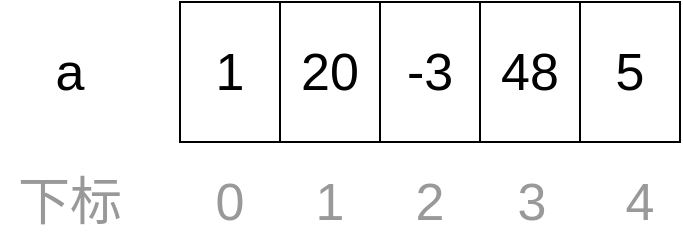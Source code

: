 <mxfile version="14.5.3" type="device"><diagram id="gL4wGaV-eIv2PhZVtVdX" name="Page-1"><mxGraphModel dx="637" dy="710" grid="1" gridSize="10" guides="1" tooltips="1" connect="1" arrows="1" fold="1" page="1" pageScale="1" pageWidth="827" pageHeight="1169" math="0" shadow="0"><root><mxCell id="0"/><mxCell id="1" parent="0"/><mxCell id="eJqN6b6PmTx8E0P4PGWk-1" value="&lt;font style=&quot;font-size: 26px&quot;&gt;1&lt;/font&gt;" style="rounded=0;whiteSpace=wrap;html=1;" vertex="1" parent="1"><mxGeometry x="120" y="200" width="50" height="70" as="geometry"/></mxCell><mxCell id="eJqN6b6PmTx8E0P4PGWk-2" value="20" style="rounded=0;whiteSpace=wrap;html=1;fontSize=26;" vertex="1" parent="1"><mxGeometry x="170" y="200" width="50" height="70" as="geometry"/></mxCell><mxCell id="eJqN6b6PmTx8E0P4PGWk-3" value="-3" style="rounded=0;whiteSpace=wrap;html=1;fontSize=26;" vertex="1" parent="1"><mxGeometry x="220" y="200" width="50" height="70" as="geometry"/></mxCell><mxCell id="eJqN6b6PmTx8E0P4PGWk-4" value="48" style="rounded=0;whiteSpace=wrap;html=1;fontSize=26;" vertex="1" parent="1"><mxGeometry x="270" y="200" width="50" height="70" as="geometry"/></mxCell><mxCell id="eJqN6b6PmTx8E0P4PGWk-5" value="5" style="rounded=0;whiteSpace=wrap;html=1;fontSize=26;" vertex="1" parent="1"><mxGeometry x="320" y="200" width="50" height="70" as="geometry"/></mxCell><mxCell id="eJqN6b6PmTx8E0P4PGWk-6" value="a" style="text;html=1;strokeColor=none;fillColor=none;align=center;verticalAlign=middle;whiteSpace=wrap;rounded=0;fontSize=26;" vertex="1" parent="1"><mxGeometry x="45" y="225" width="40" height="20" as="geometry"/></mxCell><mxCell id="eJqN6b6PmTx8E0P4PGWk-7" value="下标" style="text;html=1;strokeColor=none;fillColor=none;align=center;verticalAlign=middle;whiteSpace=wrap;rounded=0;fontSize=26;fontColor=#999999;" vertex="1" parent="1"><mxGeometry x="30" y="290" width="70" height="20" as="geometry"/></mxCell><mxCell id="eJqN6b6PmTx8E0P4PGWk-8" value="0" style="text;html=1;strokeColor=none;fillColor=none;align=center;verticalAlign=middle;whiteSpace=wrap;rounded=0;fontSize=26;fontColor=#999999;" vertex="1" parent="1"><mxGeometry x="125" y="290" width="40" height="20" as="geometry"/></mxCell><mxCell id="eJqN6b6PmTx8E0P4PGWk-9" value="1" style="text;html=1;strokeColor=none;fillColor=none;align=center;verticalAlign=middle;whiteSpace=wrap;rounded=0;fontSize=26;fontColor=#999999;" vertex="1" parent="1"><mxGeometry x="175" y="290" width="40" height="20" as="geometry"/></mxCell><mxCell id="eJqN6b6PmTx8E0P4PGWk-10" value="2" style="text;html=1;strokeColor=none;fillColor=none;align=center;verticalAlign=middle;whiteSpace=wrap;rounded=0;fontSize=26;fontColor=#999999;" vertex="1" parent="1"><mxGeometry x="225" y="290" width="40" height="20" as="geometry"/></mxCell><mxCell id="eJqN6b6PmTx8E0P4PGWk-11" value="3" style="text;html=1;strokeColor=none;fillColor=none;align=center;verticalAlign=middle;whiteSpace=wrap;rounded=0;fontSize=26;fontColor=#999999;" vertex="1" parent="1"><mxGeometry x="276" y="290" width="40" height="20" as="geometry"/></mxCell><mxCell id="eJqN6b6PmTx8E0P4PGWk-12" value="4" style="text;html=1;strokeColor=none;fillColor=none;align=center;verticalAlign=middle;whiteSpace=wrap;rounded=0;fontSize=26;fontColor=#999999;" vertex="1" parent="1"><mxGeometry x="330" y="290" width="40" height="20" as="geometry"/></mxCell><mxCell id="eJqN6b6PmTx8E0P4PGWk-13" style="edgeStyle=orthogonalEdgeStyle;rounded=0;orthogonalLoop=1;jettySize=auto;html=1;exitX=0.5;exitY=1;exitDx=0;exitDy=0;fontSize=26;" edge="1" parent="1" source="eJqN6b6PmTx8E0P4PGWk-7" target="eJqN6b6PmTx8E0P4PGWk-7"><mxGeometry relative="1" as="geometry"/></mxCell></root></mxGraphModel></diagram></mxfile>